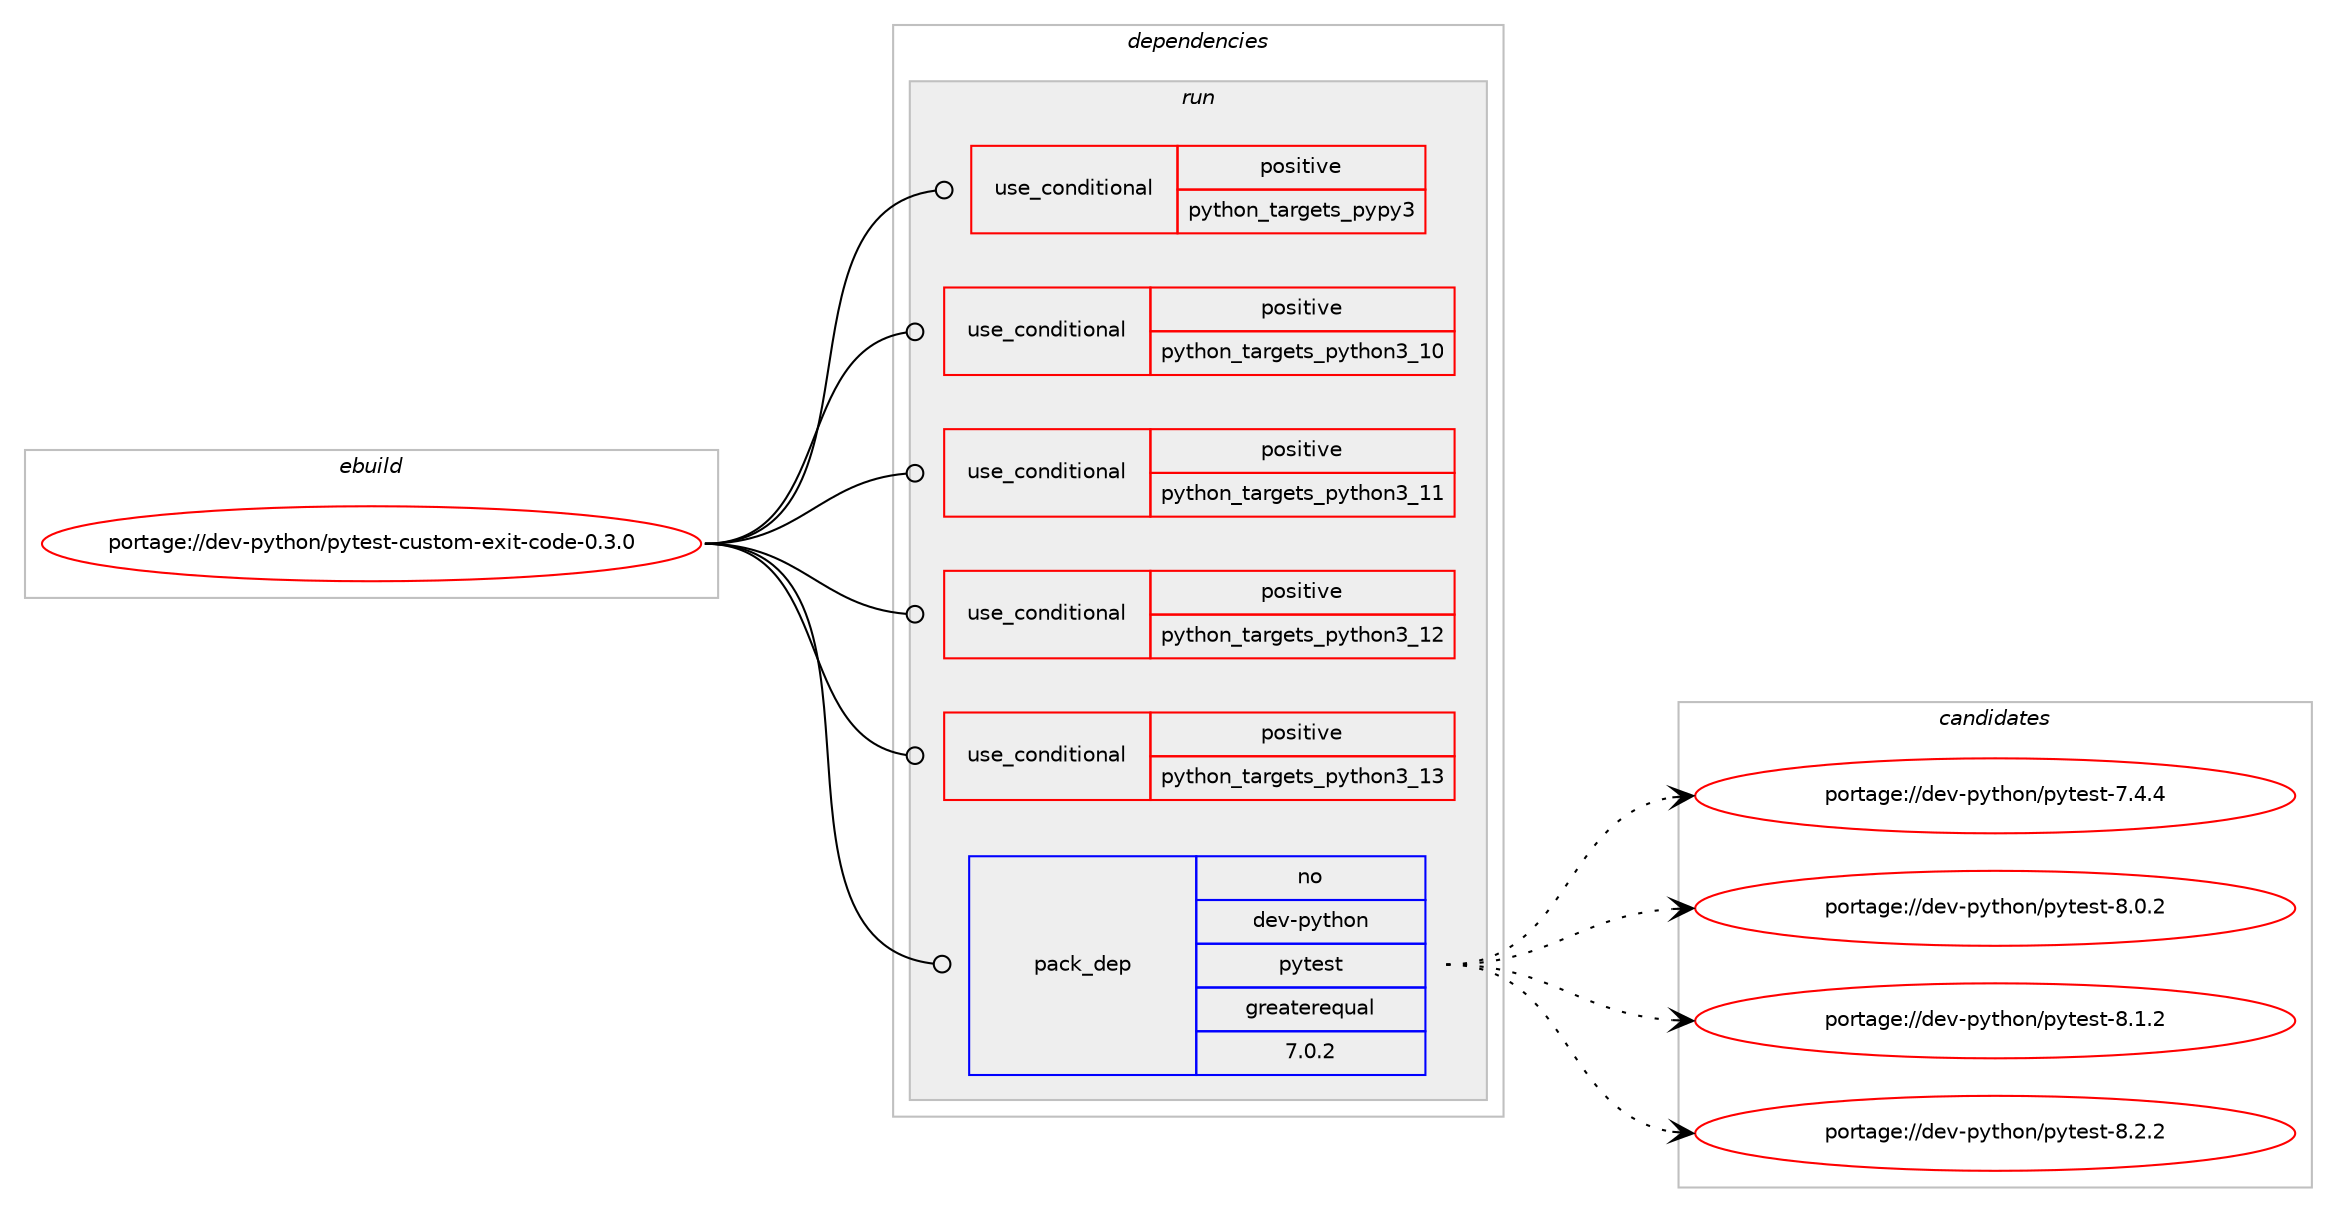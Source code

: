 digraph prolog {

# *************
# Graph options
# *************

newrank=true;
concentrate=true;
compound=true;
graph [rankdir=LR,fontname=Helvetica,fontsize=10,ranksep=1.5];#, ranksep=2.5, nodesep=0.2];
edge  [arrowhead=vee];
node  [fontname=Helvetica,fontsize=10];

# **********
# The ebuild
# **********

subgraph cluster_leftcol {
color=gray;
rank=same;
label=<<i>ebuild</i>>;
id [label="portage://dev-python/pytest-custom-exit-code-0.3.0", color=red, width=4, href="../dev-python/pytest-custom-exit-code-0.3.0.svg"];
}

# ****************
# The dependencies
# ****************

subgraph cluster_midcol {
color=gray;
label=<<i>dependencies</i>>;
subgraph cluster_compile {
fillcolor="#eeeeee";
style=filled;
label=<<i>compile</i>>;
}
subgraph cluster_compileandrun {
fillcolor="#eeeeee";
style=filled;
label=<<i>compile and run</i>>;
}
subgraph cluster_run {
fillcolor="#eeeeee";
style=filled;
label=<<i>run</i>>;
subgraph cond36670 {
dependency79854 [label=<<TABLE BORDER="0" CELLBORDER="1" CELLSPACING="0" CELLPADDING="4"><TR><TD ROWSPAN="3" CELLPADDING="10">use_conditional</TD></TR><TR><TD>positive</TD></TR><TR><TD>python_targets_pypy3</TD></TR></TABLE>>, shape=none, color=red];
# *** BEGIN UNKNOWN DEPENDENCY TYPE (TODO) ***
# dependency79854 -> package_dependency(portage://dev-python/pytest-custom-exit-code-0.3.0,run,no,dev-python,pypy3,none,[,,],any_same_slot,[])
# *** END UNKNOWN DEPENDENCY TYPE (TODO) ***

}
id:e -> dependency79854:w [weight=20,style="solid",arrowhead="odot"];
subgraph cond36671 {
dependency79855 [label=<<TABLE BORDER="0" CELLBORDER="1" CELLSPACING="0" CELLPADDING="4"><TR><TD ROWSPAN="3" CELLPADDING="10">use_conditional</TD></TR><TR><TD>positive</TD></TR><TR><TD>python_targets_python3_10</TD></TR></TABLE>>, shape=none, color=red];
# *** BEGIN UNKNOWN DEPENDENCY TYPE (TODO) ***
# dependency79855 -> package_dependency(portage://dev-python/pytest-custom-exit-code-0.3.0,run,no,dev-lang,python,none,[,,],[slot(3.10)],[])
# *** END UNKNOWN DEPENDENCY TYPE (TODO) ***

}
id:e -> dependency79855:w [weight=20,style="solid",arrowhead="odot"];
subgraph cond36672 {
dependency79856 [label=<<TABLE BORDER="0" CELLBORDER="1" CELLSPACING="0" CELLPADDING="4"><TR><TD ROWSPAN="3" CELLPADDING="10">use_conditional</TD></TR><TR><TD>positive</TD></TR><TR><TD>python_targets_python3_11</TD></TR></TABLE>>, shape=none, color=red];
# *** BEGIN UNKNOWN DEPENDENCY TYPE (TODO) ***
# dependency79856 -> package_dependency(portage://dev-python/pytest-custom-exit-code-0.3.0,run,no,dev-lang,python,none,[,,],[slot(3.11)],[])
# *** END UNKNOWN DEPENDENCY TYPE (TODO) ***

}
id:e -> dependency79856:w [weight=20,style="solid",arrowhead="odot"];
subgraph cond36673 {
dependency79857 [label=<<TABLE BORDER="0" CELLBORDER="1" CELLSPACING="0" CELLPADDING="4"><TR><TD ROWSPAN="3" CELLPADDING="10">use_conditional</TD></TR><TR><TD>positive</TD></TR><TR><TD>python_targets_python3_12</TD></TR></TABLE>>, shape=none, color=red];
# *** BEGIN UNKNOWN DEPENDENCY TYPE (TODO) ***
# dependency79857 -> package_dependency(portage://dev-python/pytest-custom-exit-code-0.3.0,run,no,dev-lang,python,none,[,,],[slot(3.12)],[])
# *** END UNKNOWN DEPENDENCY TYPE (TODO) ***

}
id:e -> dependency79857:w [weight=20,style="solid",arrowhead="odot"];
subgraph cond36674 {
dependency79858 [label=<<TABLE BORDER="0" CELLBORDER="1" CELLSPACING="0" CELLPADDING="4"><TR><TD ROWSPAN="3" CELLPADDING="10">use_conditional</TD></TR><TR><TD>positive</TD></TR><TR><TD>python_targets_python3_13</TD></TR></TABLE>>, shape=none, color=red];
# *** BEGIN UNKNOWN DEPENDENCY TYPE (TODO) ***
# dependency79858 -> package_dependency(portage://dev-python/pytest-custom-exit-code-0.3.0,run,no,dev-lang,python,none,[,,],[slot(3.13)],[])
# *** END UNKNOWN DEPENDENCY TYPE (TODO) ***

}
id:e -> dependency79858:w [weight=20,style="solid",arrowhead="odot"];
subgraph pack41949 {
dependency79859 [label=<<TABLE BORDER="0" CELLBORDER="1" CELLSPACING="0" CELLPADDING="4" WIDTH="220"><TR><TD ROWSPAN="6" CELLPADDING="30">pack_dep</TD></TR><TR><TD WIDTH="110">no</TD></TR><TR><TD>dev-python</TD></TR><TR><TD>pytest</TD></TR><TR><TD>greaterequal</TD></TR><TR><TD>7.0.2</TD></TR></TABLE>>, shape=none, color=blue];
}
id:e -> dependency79859:w [weight=20,style="solid",arrowhead="odot"];
}
}

# **************
# The candidates
# **************

subgraph cluster_choices {
rank=same;
color=gray;
label=<<i>candidates</i>>;

subgraph choice41949 {
color=black;
nodesep=1;
choice1001011184511212111610411111047112121116101115116455546524652 [label="portage://dev-python/pytest-7.4.4", color=red, width=4,href="../dev-python/pytest-7.4.4.svg"];
choice1001011184511212111610411111047112121116101115116455646484650 [label="portage://dev-python/pytest-8.0.2", color=red, width=4,href="../dev-python/pytest-8.0.2.svg"];
choice1001011184511212111610411111047112121116101115116455646494650 [label="portage://dev-python/pytest-8.1.2", color=red, width=4,href="../dev-python/pytest-8.1.2.svg"];
choice1001011184511212111610411111047112121116101115116455646504650 [label="portage://dev-python/pytest-8.2.2", color=red, width=4,href="../dev-python/pytest-8.2.2.svg"];
dependency79859:e -> choice1001011184511212111610411111047112121116101115116455546524652:w [style=dotted,weight="100"];
dependency79859:e -> choice1001011184511212111610411111047112121116101115116455646484650:w [style=dotted,weight="100"];
dependency79859:e -> choice1001011184511212111610411111047112121116101115116455646494650:w [style=dotted,weight="100"];
dependency79859:e -> choice1001011184511212111610411111047112121116101115116455646504650:w [style=dotted,weight="100"];
}
}

}
